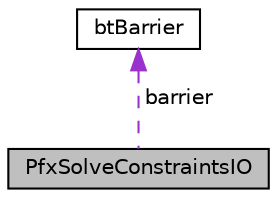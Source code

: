 digraph "PfxSolveConstraintsIO"
{
  edge [fontname="Helvetica",fontsize="10",labelfontname="Helvetica",labelfontsize="10"];
  node [fontname="Helvetica",fontsize="10",shape=record];
  Node1 [label="PfxSolveConstraintsIO",height=0.2,width=0.4,color="black", fillcolor="grey75", style="filled", fontcolor="black"];
  Node2 -> Node1 [dir="back",color="darkorchid3",fontsize="10",style="dashed",label=" barrier" ,fontname="Helvetica"];
  Node2 [label="btBarrier",height=0.2,width=0.4,color="black", fillcolor="white", style="filled",URL="$classbt_barrier.html"];
}

